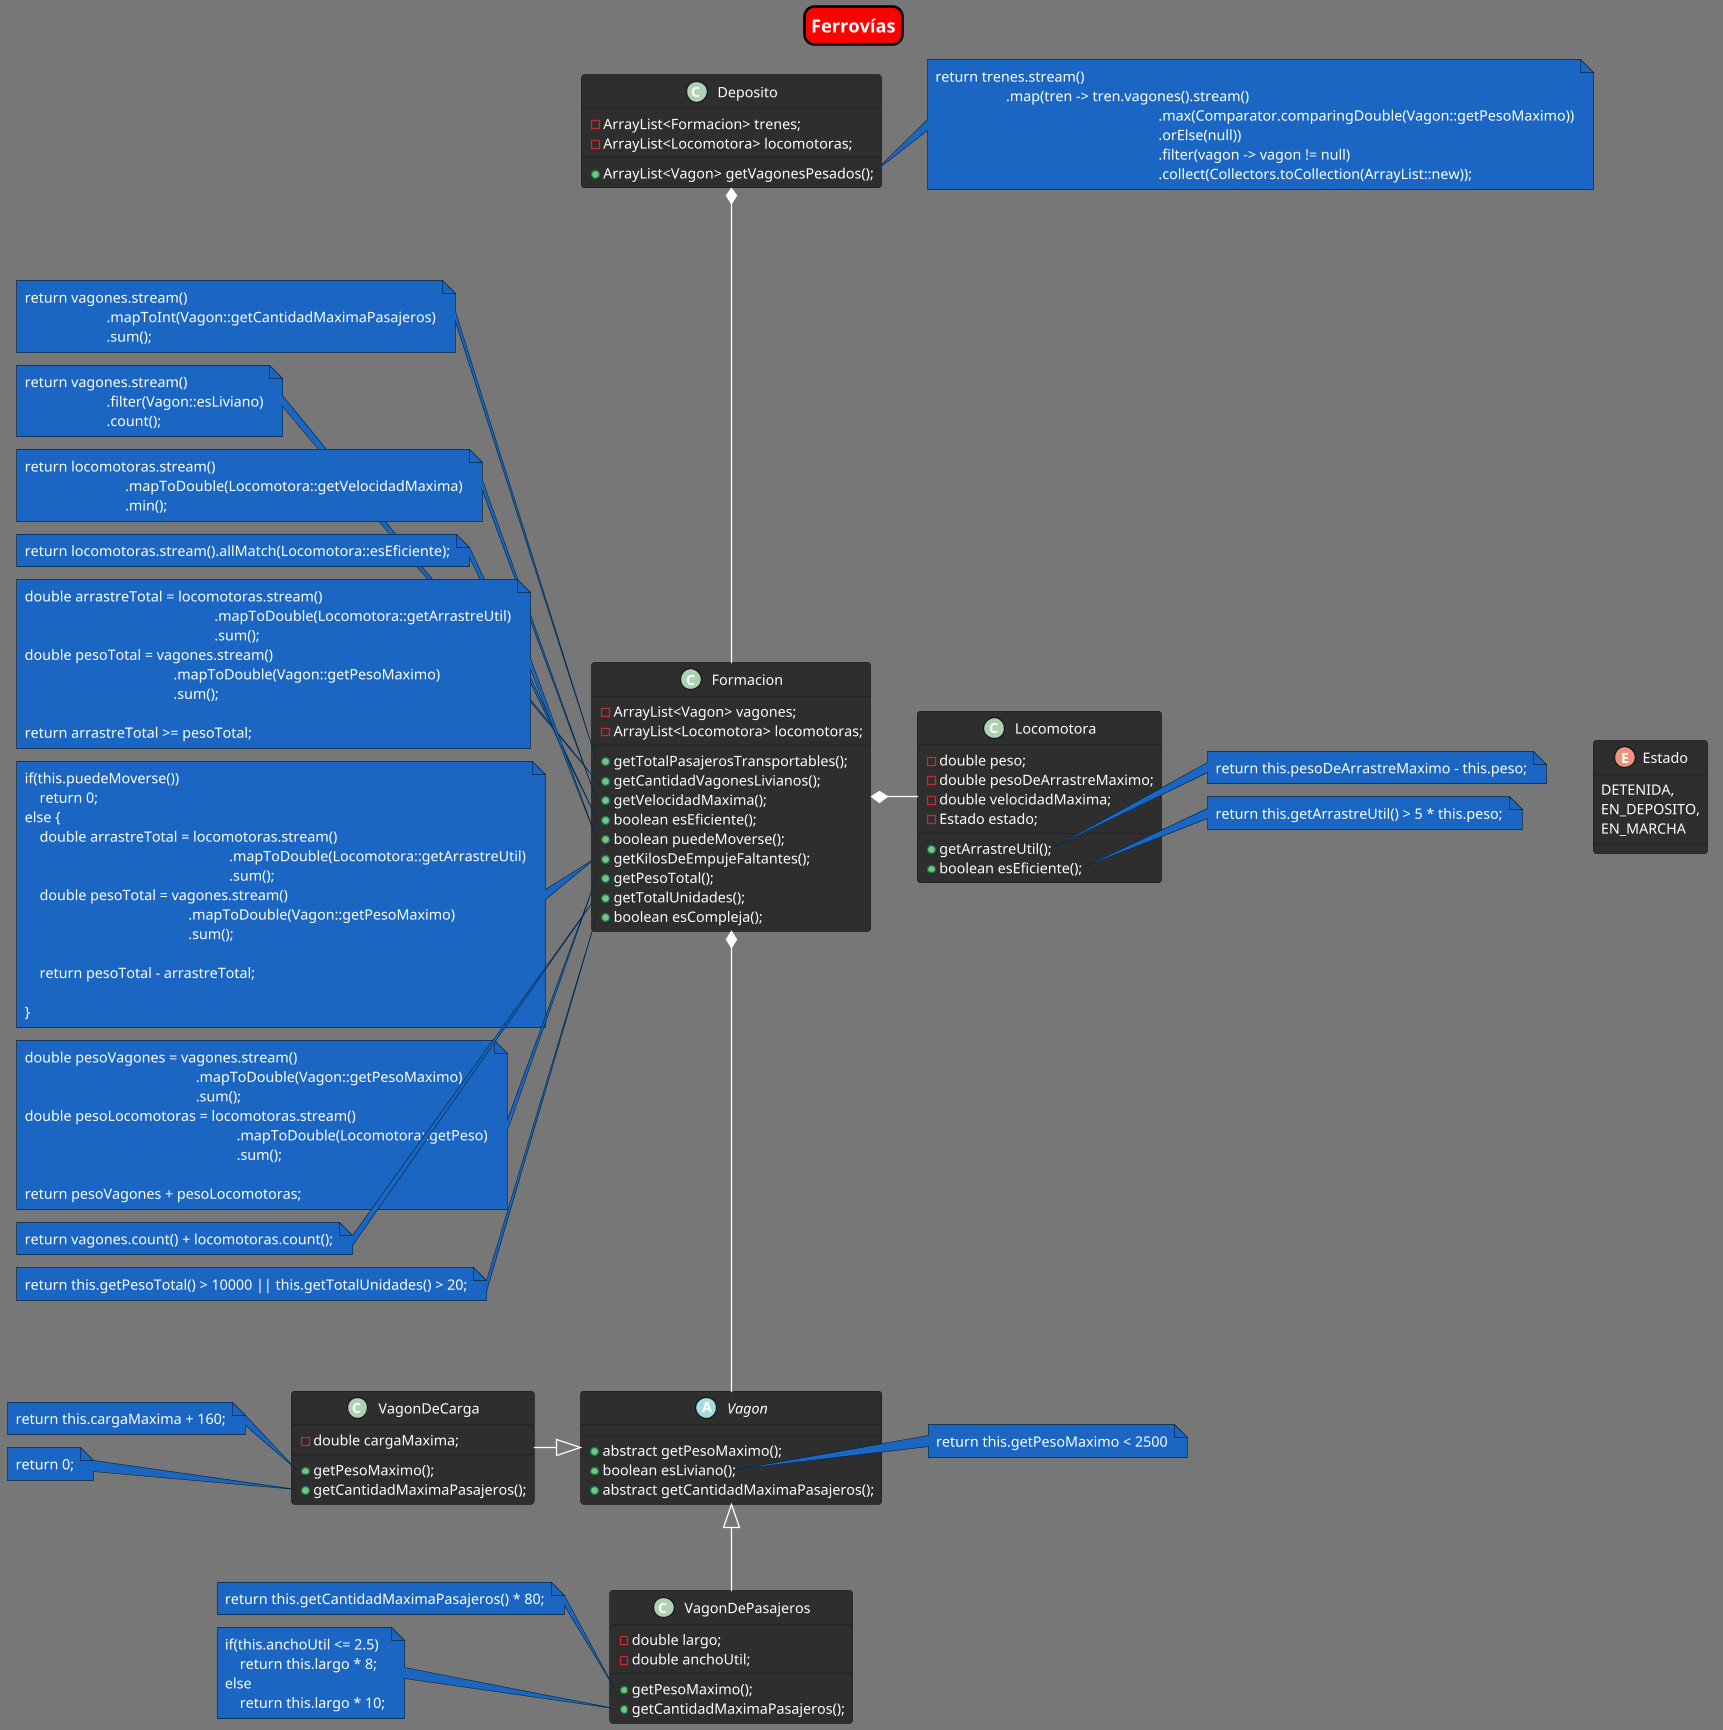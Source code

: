@startuml
title "Ferrovías"
!theme reddress-darkblue
scale 1.3
'skinparam Linetype ortho
skinparam titleBorderRoundCorner 15
skinparam titleBorderThickness 2
skinparam titleBorderColor #000000
skinparam titleBackgroundColor #FF0000
skinparam defaultFontColor #FFFFFF
skinparam titleFontColor #FFFFFF


class Formacion {
    -ArrayList<Vagon> vagones;
    -ArrayList<Locomotora> locomotoras;

    +getTotalPasajerosTransportables();
    +getCantidadVagonesLivianos();
    +getVelocidadMaxima();
    +boolean esEficiente();
    +boolean puedeMoverse();
    +getKilosDeEmpujeFaltantes();
    +getPesoTotal();
    +getTotalUnidades();
    +boolean esCompleja();
}

class Locomotora {
    -double peso;
    -double pesoDeArrastreMaximo;
    -double velocidadMaxima;
    -Estado estado;

    +getArrastreUtil();
    +boolean esEficiente();
}

enum Estado {
    DETENIDA,
    EN_DEPOSITO,
    EN_MARCHA
}

abstract class Vagon {
    +abstract getPesoMaximo();
    +boolean esLiviano();
    +abstract getCantidadMaximaPasajeros();
}

class VagonDeCarga {
    -double cargaMaxima;

    +getPesoMaximo();
    +getCantidadMaximaPasajeros();
}

class VagonDePasajeros {
    -double largo;
    -double anchoUtil;

    +getPesoMaximo();
    +getCantidadMaximaPasajeros();
}

class Deposito {
    -ArrayList<Formacion> trenes;
    -ArrayList<Locomotora> locomotoras;

    +ArrayList<Vagon> getVagonesPesados();
}



'<<<<<<<<<<<<<< Relaciones <<<<<<<<<<<<<<
Deposito *-- Formacion

Formacion *-- Vagon
Formacion *-r- Locomotora

Vagon <|-l- VagonDeCarga
Vagon <|-- VagonDePasajeros

Locomotora -[hidden]r- Estado



'<<<<<<<<<<<<<< Notas <<<<<<<<<<<<<<

'<<<<<<<<<<<<<< Vagones <<<<<<<<<<<<<<
note right of Vagon::esLiviano
return this.getPesoMaximo < 2500
endnote

note left of VagonDePasajeros::getPesoMaximo
return this.getCantidadMaximaPasajeros() * 80;
endnote

note left of VagonDePasajeros::getCantidadMaximaPasajeros
if(this.anchoUtil <= 2.5)
    return this.largo * 8;
else
    return this.largo * 10;
endnote

note left of VagonDeCarga::getPesoMaximo
return this.cargaMaxima + 160;
endnote

note left of VagonDeCarga::getCantidadMaximaPasajeros
return 0;
endnote

'<<<<<<<<<<<<<< Locomotora <<<<<<<<<<<<<<
note right of Locomotora::getArrastreUtil
return this.pesoDeArrastreMaximo - this.peso;
endnote

note right of Locomotora::esEficiente
return this.getArrastreUtil() > 5 * this.peso;
endnote

'<<<<<<<<<<<<<< Formacion <<<<<<<<<<<<<<
note left of Formacion::getTotalPasajerosTransportables
return vagones.stream()
                      .mapToInt(Vagon::getCantidadMaximaPasajeros)
                      .sum();
endnote

note left of Formacion::getCantidadVagonesLivianos
return vagones.stream()
                      .filter(Vagon::esLiviano)
                      .count();
endnote

note left of Formacion::getVelocidadMaxima
return locomotoras.stream()
                           .mapToDouble(Locomotora::getVelocidadMaxima)
                           .min();
endnote

note left of Formacion::esEficiente
return locomotoras.stream().allMatch(Locomotora::esEficiente);
endnote

note left of Formacion::puedeMoverse
double arrastreTotal = locomotoras.stream()
                                                   .mapToDouble(Locomotora::getArrastreUtil)
                                                   .sum();
double pesoTotal = vagones.stream()
                                        .mapToDouble(Vagon::getPesoMaximo)
                                        .sum();

return arrastreTotal >= pesoTotal;
endnote

note left of Formacion::getKilosDeEmpujeFaltantes
if(this.puedeMoverse())
    return 0;
else {
    double arrastreTotal = locomotoras.stream()
                                                       .mapToDouble(Locomotora::getArrastreUtil)
                                                       .sum();
    double pesoTotal = vagones.stream()
                                            .mapToDouble(Vagon::getPesoMaximo)
                                            .sum();

    return pesoTotal - arrastreTotal;

}
endnote

note left of Formacion::getPesoTotal
double pesoVagones = vagones.stream()
                                              .mapToDouble(Vagon::getPesoMaximo)
                                              .sum();
double pesoLocomotoras = locomotoras.stream()
                                                         .mapToDouble(Locomotora::getPeso)
                                                         .sum();

return pesoVagones + pesoLocomotoras;
endnote

note left of Formacion::getTotalUnidades
return vagones.count() + locomotoras.count();
endnote

note left of Formacion::esCompleja
return this.getPesoTotal() > 10000 || this.getTotalUnidades() > 20;
endnote

'<<<<<<<<<<<<<< Deposito <<<<<<<<<<<<<<
note right of Deposito::getVagonesPesados
return trenes.stream()
                   .map(tren -> tren.vagones().stream()
                                                            .max(Comparator.comparingDouble(Vagon::getPesoMaximo))
                                                            .orElse(null))
                                                            .filter(vagon -> vagon != null)
                                                            .collect(Collectors.toCollection(ArrayList::new));
endnote

@enduml